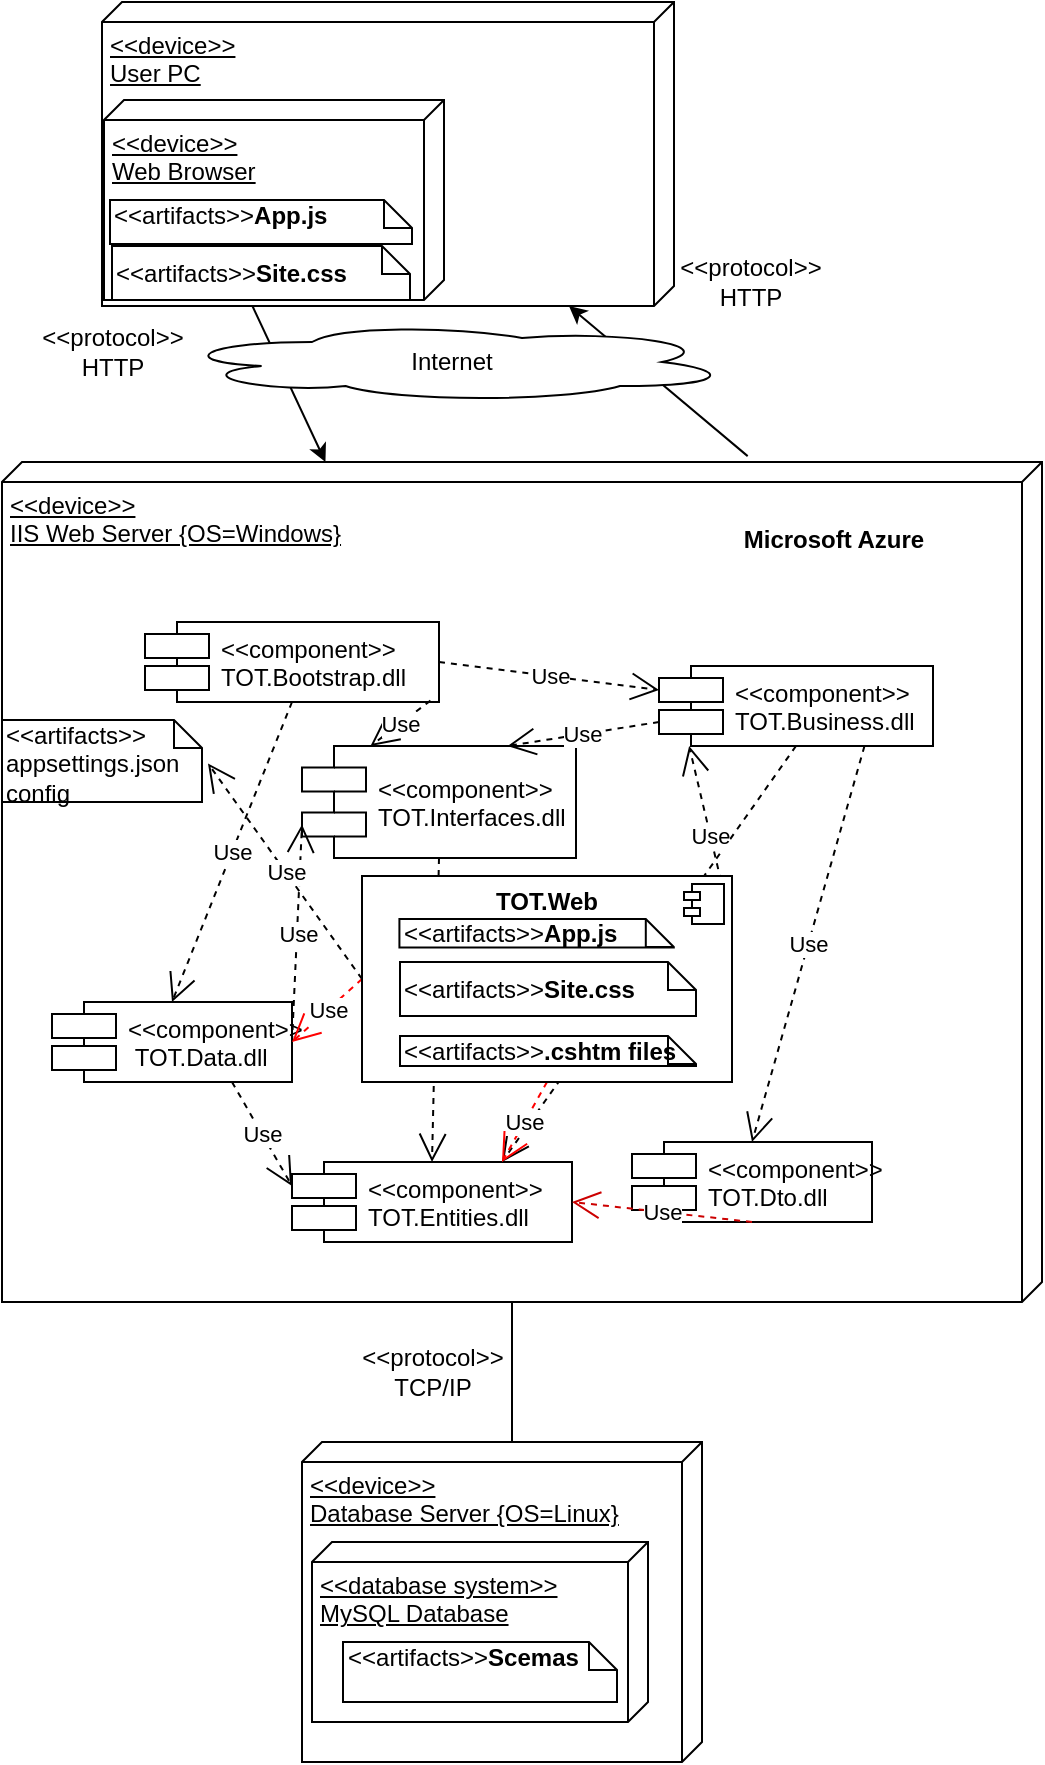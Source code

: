<mxfile version="12.3.3" type="device" pages="1"><diagram id="xiQ_I_54e0rJCznvIBNx" name="Page-1"><mxGraphModel dx="1955" dy="898" grid="1" gridSize="10" guides="1" tooltips="1" connect="1" arrows="1" fold="1" page="1" pageScale="1" pageWidth="827" pageHeight="1169" math="0" shadow="0"><root><mxCell id="0"/><mxCell id="1" parent="0"/><mxCell id="9jX8fSBOXqsMwXaFNXpl-2" value="&amp;lt;&amp;lt;device&amp;gt;&amp;gt;&lt;br&gt;IIS Web Server {OS=Windows}" style="verticalAlign=top;align=left;spacingTop=8;spacingLeft=2;spacingRight=12;shape=cube;size=10;direction=south;fontStyle=4;html=1;" vertex="1" parent="1"><mxGeometry x="150" y="290" width="520" height="420" as="geometry"/></mxCell><mxCell id="9jX8fSBOXqsMwXaFNXpl-3" value="&lt;&lt;component&gt;&gt;&#10;TOT.Bootstrap.dll" style="shape=component;align=left;spacingLeft=36;" vertex="1" parent="1"><mxGeometry x="221.5" y="370" width="147" height="40" as="geometry"/></mxCell><mxCell id="9jX8fSBOXqsMwXaFNXpl-4" value="&lt;&lt;component&gt;&gt;&#10;TOT.Business.dll" style="shape=component;align=left;spacingLeft=36;" vertex="1" parent="1"><mxGeometry x="478.5" y="392" width="137" height="40" as="geometry"/></mxCell><mxCell id="9jX8fSBOXqsMwXaFNXpl-5" value="&lt;&lt;component&gt;&gt;&#10; TOT.Data.dll" style="shape=component;align=left;spacingLeft=36;" vertex="1" parent="1"><mxGeometry x="175" y="560" width="120" height="40" as="geometry"/></mxCell><mxCell id="9jX8fSBOXqsMwXaFNXpl-6" value="&lt;&lt;component&gt;&gt;&#10;TOT.Dto.dll" style="shape=component;align=left;spacingLeft=36;" vertex="1" parent="1"><mxGeometry x="465" y="630" width="120" height="40" as="geometry"/></mxCell><mxCell id="9jX8fSBOXqsMwXaFNXpl-7" value="&lt;&lt;component&gt;&gt;&#10;TOT.Entities.dll" style="shape=component;align=left;spacingLeft=36;" vertex="1" parent="1"><mxGeometry x="295" y="640" width="140" height="40" as="geometry"/></mxCell><mxCell id="9jX8fSBOXqsMwXaFNXpl-8" value="&lt;&lt;component&gt;&gt;&#10;TOT.Interfaces.dll" style="shape=component;align=left;spacingLeft=36;" vertex="1" parent="1"><mxGeometry x="300" y="432" width="137" height="56" as="geometry"/></mxCell><mxCell id="9jX8fSBOXqsMwXaFNXpl-9" value="Use" style="endArrow=open;endSize=12;dashed=1;html=1;entryX=0.5;entryY=0;entryDx=0;entryDy=0;exitX=0.5;exitY=1;exitDx=0;exitDy=0;" edge="1" parent="1" source="9jX8fSBOXqsMwXaFNXpl-8" target="9jX8fSBOXqsMwXaFNXpl-7"><mxGeometry width="160" relative="1" as="geometry"><mxPoint x="81.5" y="760" as="sourcePoint"/><mxPoint x="241.5" y="760" as="targetPoint"/></mxGeometry></mxCell><mxCell id="9jX8fSBOXqsMwXaFNXpl-10" value="Use" style="endArrow=open;endSize=12;dashed=1;html=1;entryX=1;entryY=0.5;entryDx=0;entryDy=0;exitX=0.5;exitY=1;exitDx=0;exitDy=0;strokeColor=#CC0000;" edge="1" parent="1" source="9jX8fSBOXqsMwXaFNXpl-6" target="9jX8fSBOXqsMwXaFNXpl-7"><mxGeometry width="160" relative="1" as="geometry"><mxPoint x="401.5" y="566" as="sourcePoint"/><mxPoint x="405" y="650" as="targetPoint"/></mxGeometry></mxCell><mxCell id="9jX8fSBOXqsMwXaFNXpl-11" value="Use" style="endArrow=open;endSize=12;dashed=1;html=1;entryX=0;entryY=0.7;entryDx=0;entryDy=0;exitX=1;exitY=0.5;exitDx=0;exitDy=0;" edge="1" parent="1" source="9jX8fSBOXqsMwXaFNXpl-5" target="9jX8fSBOXqsMwXaFNXpl-8"><mxGeometry width="160" relative="1" as="geometry"><mxPoint x="401.5" y="566" as="sourcePoint"/><mxPoint x="405" y="650" as="targetPoint"/></mxGeometry></mxCell><mxCell id="9jX8fSBOXqsMwXaFNXpl-12" value="Use" style="endArrow=open;endSize=12;dashed=1;html=1;entryX=0;entryY=0.3;entryDx=0;entryDy=0;exitX=0.75;exitY=1;exitDx=0;exitDy=0;" edge="1" parent="1" source="9jX8fSBOXqsMwXaFNXpl-5" target="9jX8fSBOXqsMwXaFNXpl-7"><mxGeometry width="160" relative="1" as="geometry"><mxPoint x="411.5" y="576" as="sourcePoint"/><mxPoint x="415" y="660" as="targetPoint"/></mxGeometry></mxCell><mxCell id="9jX8fSBOXqsMwXaFNXpl-13" value="Use" style="endArrow=open;endSize=12;dashed=1;html=1;entryX=0.75;entryY=0;entryDx=0;entryDy=0;exitX=0;exitY=0.7;exitDx=0;exitDy=0;" edge="1" parent="1" source="9jX8fSBOXqsMwXaFNXpl-4" target="9jX8fSBOXqsMwXaFNXpl-8"><mxGeometry width="160" relative="1" as="geometry"><mxPoint x="601.5" y="626" as="sourcePoint"/><mxPoint x="473.5" y="678" as="targetPoint"/></mxGeometry></mxCell><mxCell id="9jX8fSBOXqsMwXaFNXpl-14" value="Use" style="endArrow=open;endSize=12;dashed=1;html=1;entryX=0.5;entryY=0;entryDx=0;entryDy=0;exitX=0.75;exitY=1;exitDx=0;exitDy=0;" edge="1" parent="1" source="9jX8fSBOXqsMwXaFNXpl-4" target="9jX8fSBOXqsMwXaFNXpl-6"><mxGeometry width="160" relative="1" as="geometry"><mxPoint x="611.5" y="636" as="sourcePoint"/><mxPoint x="483.5" y="688" as="targetPoint"/></mxGeometry></mxCell><mxCell id="9jX8fSBOXqsMwXaFNXpl-15" value="Use" style="endArrow=open;endSize=12;dashed=1;html=1;entryX=0.75;entryY=0;entryDx=0;entryDy=0;exitX=0.5;exitY=1;exitDx=0;exitDy=0;" edge="1" parent="1" source="9jX8fSBOXqsMwXaFNXpl-4" target="9jX8fSBOXqsMwXaFNXpl-7"><mxGeometry width="160" relative="1" as="geometry"><mxPoint x="621.5" y="646" as="sourcePoint"/><mxPoint x="493.5" y="698" as="targetPoint"/></mxGeometry></mxCell><mxCell id="9jX8fSBOXqsMwXaFNXpl-16" value="Use" style="endArrow=open;endSize=12;dashed=1;html=1;entryX=0;entryY=0.3;entryDx=0;entryDy=0;exitX=1;exitY=0.5;exitDx=0;exitDy=0;" edge="1" parent="1" source="9jX8fSBOXqsMwXaFNXpl-3" target="9jX8fSBOXqsMwXaFNXpl-4"><mxGeometry width="160" relative="1" as="geometry"><mxPoint x="394.5" y="290" as="sourcePoint"/><mxPoint x="348.75" y="358" as="targetPoint"/></mxGeometry></mxCell><mxCell id="9jX8fSBOXqsMwXaFNXpl-17" value="Use" style="endArrow=open;endSize=12;dashed=1;html=1;entryX=0.5;entryY=0;entryDx=0;entryDy=0;exitX=0.5;exitY=1;exitDx=0;exitDy=0;" edge="1" parent="1" source="9jX8fSBOXqsMwXaFNXpl-3" target="9jX8fSBOXqsMwXaFNXpl-5"><mxGeometry width="160" relative="1" as="geometry"><mxPoint x="491.5" y="452" as="sourcePoint"/><mxPoint x="445.75" y="520" as="targetPoint"/></mxGeometry></mxCell><mxCell id="9jX8fSBOXqsMwXaFNXpl-18" value="Use" style="endArrow=open;endSize=12;dashed=1;html=1;entryX=0.25;entryY=0;entryDx=0;entryDy=0;exitX=0.971;exitY=0.983;exitDx=0;exitDy=0;exitPerimeter=0;" edge="1" parent="1" source="9jX8fSBOXqsMwXaFNXpl-3" target="9jX8fSBOXqsMwXaFNXpl-8"><mxGeometry width="160" relative="1" as="geometry"><mxPoint x="501.5" y="462" as="sourcePoint"/><mxPoint x="455.75" y="530" as="targetPoint"/></mxGeometry></mxCell><mxCell id="9jX8fSBOXqsMwXaFNXpl-21" value="Use" style="endArrow=open;endSize=12;dashed=1;html=1;exitX=0;exitY=0.5;exitDx=0;exitDy=0;entryX=1;entryY=0.5;entryDx=0;entryDy=0;strokeColor=#FF0000;" edge="1" parent="1" source="9jX8fSBOXqsMwXaFNXpl-24" target="9jX8fSBOXqsMwXaFNXpl-5"><mxGeometry width="160" relative="1" as="geometry"><mxPoint x="343.5" y="655" as="sourcePoint"/><mxPoint x="661.5" y="250" as="targetPoint"/></mxGeometry></mxCell><mxCell id="9jX8fSBOXqsMwXaFNXpl-22" value="Use" style="endArrow=open;endSize=12;dashed=1;html=1;entryX=0.11;entryY=1;entryDx=0;entryDy=0;exitX=1;exitY=0.25;exitDx=0;exitDy=0;entryPerimeter=0;" edge="1" parent="1" source="9jX8fSBOXqsMwXaFNXpl-24" target="9jX8fSBOXqsMwXaFNXpl-4"><mxGeometry width="160" relative="1" as="geometry"><mxPoint x="502.5" y="565" as="sourcePoint"/><mxPoint x="481.5" y="418" as="targetPoint"/></mxGeometry></mxCell><mxCell id="9jX8fSBOXqsMwXaFNXpl-23" value="Use" style="endArrow=open;endSize=12;dashed=1;html=1;entryX=0.75;entryY=0;entryDx=0;entryDy=0;exitX=0.5;exitY=1;exitDx=0;exitDy=0;strokeColor=#FF0000;" edge="1" parent="1" source="9jX8fSBOXqsMwXaFNXpl-24" target="9jX8fSBOXqsMwXaFNXpl-7"><mxGeometry width="160" relative="1" as="geometry"><mxPoint x="383.25" y="700" as="sourcePoint"/><mxPoint x="556.5" y="400" as="targetPoint"/></mxGeometry></mxCell><mxCell id="9jX8fSBOXqsMwXaFNXpl-24" value="&lt;p style=&quot;margin: 0px ; margin-top: 6px ; text-align: center&quot;&gt;&lt;b&gt;TOT.Web&lt;/b&gt;&lt;/p&gt;" style="align=left;overflow=fill;html=1;" vertex="1" parent="1"><mxGeometry x="330" y="497" width="185" height="103" as="geometry"/></mxCell><mxCell id="9jX8fSBOXqsMwXaFNXpl-25" value="" style="shape=component;jettyWidth=8;jettyHeight=4;" vertex="1" parent="9jX8fSBOXqsMwXaFNXpl-24"><mxGeometry x="1" width="20" height="20" relative="1" as="geometry"><mxPoint x="-24" y="4" as="offset"/></mxGeometry></mxCell><mxCell id="9jX8fSBOXqsMwXaFNXpl-41" value="&lt;span style=&quot;white-space: nowrap&quot;&gt;&amp;lt;&amp;lt;artifacts&amp;gt;&amp;gt;&lt;/span&gt;&lt;b style=&quot;white-space: nowrap ; text-align: center&quot;&gt;App.js&lt;/b&gt;&lt;span style=&quot;white-space: nowrap&quot;&gt;&lt;br&gt;&lt;/span&gt;" style="shape=note;whiteSpace=wrap;html=1;size=14;verticalAlign=top;align=left;spacingTop=-6;" vertex="1" parent="9jX8fSBOXqsMwXaFNXpl-24"><mxGeometry x="18.708" y="21.458" width="137.191" height="14.306" as="geometry"/></mxCell><mxCell id="9jX8fSBOXqsMwXaFNXpl-42" value="&lt;p style=&quot;white-space: nowrap ; margin: 6px 0px 0px ; text-align: center&quot;&gt;&lt;span style=&quot;text-align: left&quot;&gt;&amp;lt;&amp;lt;artifacts&amp;gt;&amp;gt;&lt;/span&gt;&lt;b&gt;Site.css&lt;/b&gt;&lt;/p&gt;&lt;div&gt;&lt;b&gt;&lt;br&gt;&lt;/b&gt;&lt;/div&gt;" style="shape=note;whiteSpace=wrap;html=1;size=14;verticalAlign=top;align=left;spacingTop=-6;" vertex="1" parent="9jX8fSBOXqsMwXaFNXpl-24"><mxGeometry x="19" y="43" width="148" height="27" as="geometry"/></mxCell><mxCell id="9jX8fSBOXqsMwXaFNXpl-43" value="&lt;span style=&quot;white-space: nowrap&quot;&gt;&amp;lt;&amp;lt;artifacts&amp;gt;&amp;gt;&lt;/span&gt;&lt;b style=&quot;text-align: center ; white-space: nowrap&quot;&gt;.cshtm files&lt;/b&gt;&lt;span style=&quot;white-space: nowrap&quot;&gt;&lt;br&gt;&lt;/span&gt;&lt;div&gt;&lt;b&gt;&lt;br&gt;&lt;/b&gt;&lt;/div&gt;" style="shape=note;whiteSpace=wrap;html=1;size=14;verticalAlign=top;align=left;spacingTop=-6;" vertex="1" parent="9jX8fSBOXqsMwXaFNXpl-24"><mxGeometry x="19" y="80" width="148" height="15" as="geometry"/></mxCell><mxCell id="9jX8fSBOXqsMwXaFNXpl-47" value="&amp;lt;&amp;lt;device&amp;gt;&amp;gt;&lt;br&gt;Database Server {OS=Linux}" style="verticalAlign=top;align=left;spacingTop=8;spacingLeft=2;spacingRight=12;shape=cube;size=10;direction=south;fontStyle=4;html=1;" vertex="1" parent="1"><mxGeometry x="300" y="780" width="200" height="160" as="geometry"/></mxCell><mxCell id="9jX8fSBOXqsMwXaFNXpl-49" value="&amp;lt;&amp;lt;database system&amp;gt;&amp;gt;&lt;br&gt;MySQL Database" style="verticalAlign=top;align=left;spacingTop=8;spacingLeft=2;spacingRight=12;shape=cube;size=10;direction=south;fontStyle=4;html=1;" vertex="1" parent="1"><mxGeometry x="305" y="830" width="168" height="90" as="geometry"/></mxCell><mxCell id="9jX8fSBOXqsMwXaFNXpl-52" value="&amp;lt;&amp;lt;device&amp;gt;&amp;gt;&lt;br&gt;User PC" style="verticalAlign=top;align=left;spacingTop=8;spacingLeft=2;spacingRight=12;shape=cube;size=10;direction=south;fontStyle=4;html=1;" vertex="1" parent="1"><mxGeometry x="200" y="60" width="286" height="152" as="geometry"/></mxCell><mxCell id="9jX8fSBOXqsMwXaFNXpl-53" value="&amp;lt;&amp;lt;device&amp;gt;&amp;gt;&lt;br&gt;Web Browser" style="verticalAlign=top;align=left;spacingTop=8;spacingLeft=2;spacingRight=12;shape=cube;size=10;direction=south;fontStyle=4;html=1;" vertex="1" parent="1"><mxGeometry x="201" y="109" width="170" height="100" as="geometry"/></mxCell><mxCell id="9jX8fSBOXqsMwXaFNXpl-54" value="&lt;span style=&quot;white-space: nowrap&quot;&gt;&amp;lt;&amp;lt;artifacts&amp;gt;&amp;gt;&lt;/span&gt;&lt;b style=&quot;white-space: nowrap ; text-align: center&quot;&gt;App.js&lt;/b&gt;&lt;span style=&quot;white-space: nowrap&quot;&gt;&lt;br&gt;&lt;/span&gt;" style="shape=note;whiteSpace=wrap;html=1;size=14;verticalAlign=top;align=left;spacingTop=-6;" vertex="1" parent="1"><mxGeometry x="204" y="159" width="151" height="22" as="geometry"/></mxCell><mxCell id="9jX8fSBOXqsMwXaFNXpl-55" value="&lt;p style=&quot;white-space: nowrap ; margin: 6px 0px 0px ; text-align: center&quot;&gt;&lt;span style=&quot;text-align: left&quot;&gt;&amp;lt;&amp;lt;artifacts&amp;gt;&amp;gt;&lt;/span&gt;&lt;b&gt;Site.css&lt;/b&gt;&lt;/p&gt;&lt;div&gt;&lt;b&gt;&lt;br&gt;&lt;/b&gt;&lt;/div&gt;" style="shape=note;whiteSpace=wrap;html=1;size=14;verticalAlign=top;align=left;spacingTop=-6;" vertex="1" parent="1"><mxGeometry x="205" y="182" width="149" height="27" as="geometry"/></mxCell><mxCell id="9jX8fSBOXqsMwXaFNXpl-59" value="" style="endArrow=none;html=1;entryX=0;entryY=0;entryDx=420;entryDy=265;entryPerimeter=0;exitX=0;exitY=0;exitDx=0;exitDy=95;exitPerimeter=0;" edge="1" parent="1" source="9jX8fSBOXqsMwXaFNXpl-47" target="9jX8fSBOXqsMwXaFNXpl-2"><mxGeometry width="50" height="50" relative="1" as="geometry"><mxPoint x="320" y="830" as="sourcePoint"/><mxPoint x="370" y="780" as="targetPoint"/></mxGeometry></mxCell><mxCell id="9jX8fSBOXqsMwXaFNXpl-60" value="&amp;lt;&amp;lt;protocol&amp;gt;&amp;gt;&lt;br&gt;TCP/IP" style="text;html=1;align=center;verticalAlign=middle;resizable=0;points=[];;autosize=1;" vertex="1" parent="1"><mxGeometry x="320" y="730" width="90" height="30" as="geometry"/></mxCell><mxCell id="9jX8fSBOXqsMwXaFNXpl-61" value="" style="endArrow=classic;html=1;exitX=1;exitY=0.737;exitDx=0;exitDy=0;exitPerimeter=0;" edge="1" parent="1" source="9jX8fSBOXqsMwXaFNXpl-52" target="9jX8fSBOXqsMwXaFNXpl-2"><mxGeometry width="50" height="50" relative="1" as="geometry"><mxPoint x="120" y="210" as="sourcePoint"/><mxPoint x="180" y="230" as="targetPoint"/></mxGeometry></mxCell><mxCell id="9jX8fSBOXqsMwXaFNXpl-63" value="" style="endArrow=classic;html=1;exitX=-0.007;exitY=0.283;exitDx=0;exitDy=0;exitPerimeter=0;" edge="1" parent="1" source="9jX8fSBOXqsMwXaFNXpl-2" target="9jX8fSBOXqsMwXaFNXpl-52"><mxGeometry width="50" height="50" relative="1" as="geometry"><mxPoint x="530" y="250" as="sourcePoint"/><mxPoint x="580" y="200" as="targetPoint"/></mxGeometry></mxCell><mxCell id="9jX8fSBOXqsMwXaFNXpl-64" value="Internet" style="ellipse;shape=cloud;whiteSpace=wrap;html=1;" vertex="1" parent="1"><mxGeometry x="235" y="220" width="280" height="40" as="geometry"/></mxCell><mxCell id="9jX8fSBOXqsMwXaFNXpl-70" value="&lt;div style=&quot;text-align: center&quot;&gt;&lt;span style=&quot;white-space: nowrap&quot;&gt;&amp;lt;&amp;lt;artifacts&amp;gt;&amp;gt;&lt;b&gt;Scemas&lt;/b&gt;&lt;/span&gt;&lt;/div&gt;" style="shape=note;whiteSpace=wrap;html=1;size=14;verticalAlign=top;align=left;spacingTop=-6;" vertex="1" parent="1"><mxGeometry x="320.5" y="880" width="137" height="30" as="geometry"/></mxCell><mxCell id="9jX8fSBOXqsMwXaFNXpl-71" value="&lt;span style=&quot;white-space: nowrap&quot;&gt;&amp;lt;&amp;lt;artifacts&amp;gt;&amp;gt;&lt;/span&gt;&lt;br&gt;appsettings.json&lt;br&gt;config" style="shape=note;whiteSpace=wrap;html=1;size=14;verticalAlign=top;align=left;spacingTop=-6;" vertex="1" parent="1"><mxGeometry x="150" y="419" width="100" height="41" as="geometry"/></mxCell><mxCell id="9jX8fSBOXqsMwXaFNXpl-72" value="Microsoft Azure" style="text;html=1;strokeColor=none;fillColor=none;align=center;verticalAlign=middle;whiteSpace=wrap;rounded=0;fontStyle=1" vertex="1" parent="1"><mxGeometry x="486" y="318.5" width="160" height="20" as="geometry"/></mxCell><mxCell id="9jX8fSBOXqsMwXaFNXpl-73" value="Use" style="endArrow=open;endSize=12;dashed=1;html=1;entryX=1.03;entryY=0.529;entryDx=0;entryDy=0;exitX=0;exitY=0.5;exitDx=0;exitDy=0;entryPerimeter=0;" edge="1" parent="1" source="9jX8fSBOXqsMwXaFNXpl-24" target="9jX8fSBOXqsMwXaFNXpl-71"><mxGeometry width="160" relative="1" as="geometry"><mxPoint x="305" y="420" as="sourcePoint"/><mxPoint x="245" y="570" as="targetPoint"/></mxGeometry></mxCell><mxCell id="9jX8fSBOXqsMwXaFNXpl-74" value="&amp;lt;&amp;lt;protocol&amp;gt;&amp;gt;&lt;br&gt;HTTP" style="text;html=1;align=center;verticalAlign=middle;resizable=0;points=[];;autosize=1;" vertex="1" parent="1"><mxGeometry x="160" y="220" width="90" height="30" as="geometry"/></mxCell><mxCell id="9jX8fSBOXqsMwXaFNXpl-75" value="&amp;lt;&amp;lt;protocol&amp;gt;&amp;gt;&lt;br&gt;HTTP" style="text;html=1;align=center;verticalAlign=middle;resizable=0;points=[];;autosize=1;" vertex="1" parent="1"><mxGeometry x="478.5" y="184.5" width="90" height="30" as="geometry"/></mxCell></root></mxGraphModel></diagram></mxfile>